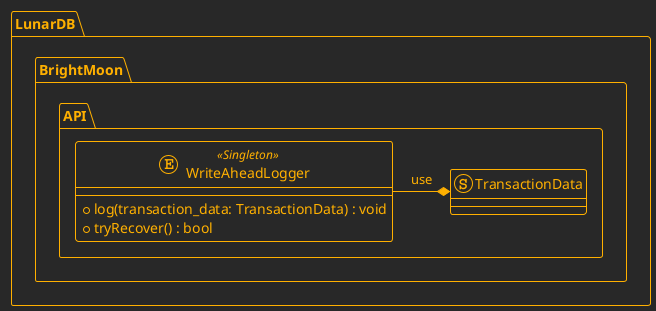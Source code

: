 @startuml BrightMoon
!theme crt-amber

namespace LunarDB {
namespace BrightMoon {
namespace API {

struct TransactionData {}

entity WriteAheadLogger <<Singleton>> {
    + log(transaction_data: TransactionData) : void
    + tryRecover() : bool
}

}
}
}

WriteAheadLogger -* TransactionData : use

@enduml